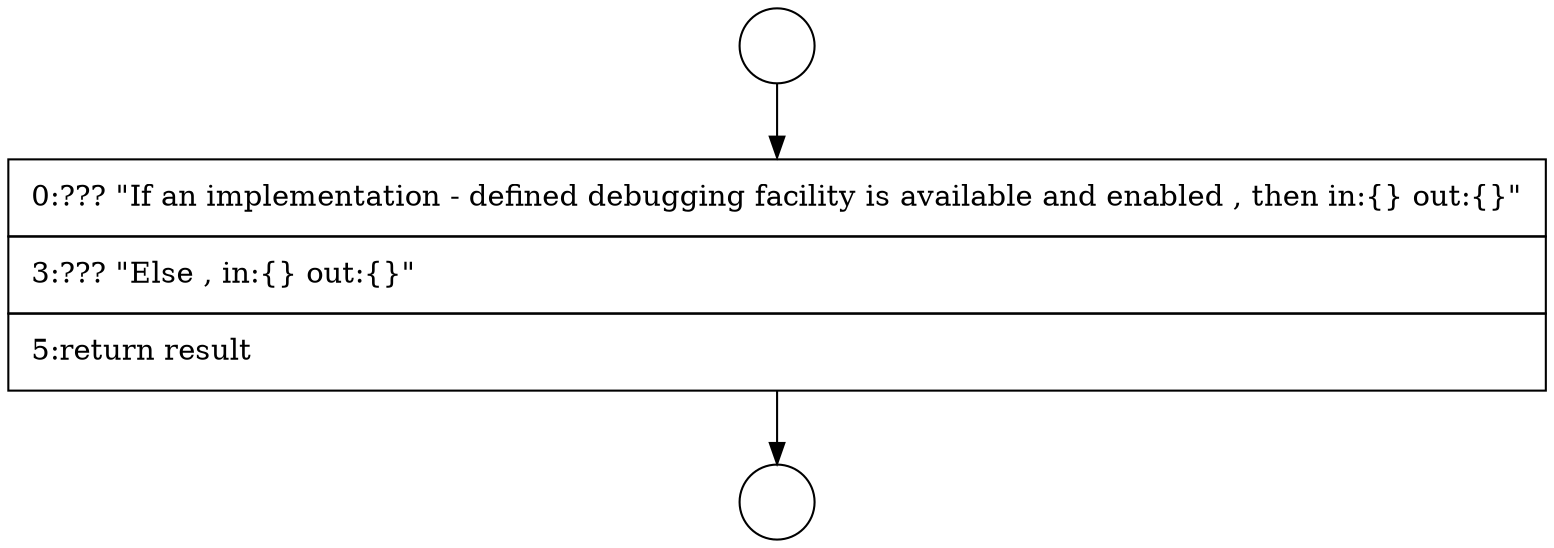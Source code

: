 digraph {
  node7664 [shape=circle label=" " color="black" fillcolor="white" style=filled]
  node7666 [shape=none, margin=0, label=<<font color="black">
    <table border="0" cellborder="1" cellspacing="0" cellpadding="10">
      <tr><td align="left">0:??? &quot;If an implementation - defined debugging facility is available and enabled , then in:{} out:{}&quot;</td></tr>
      <tr><td align="left">3:??? &quot;Else , in:{} out:{}&quot;</td></tr>
      <tr><td align="left">5:return result</td></tr>
    </table>
  </font>> color="black" fillcolor="white" style=filled]
  node7665 [shape=circle label=" " color="black" fillcolor="white" style=filled]
  node7664 -> node7666 [ color="black"]
  node7666 -> node7665 [ color="black"]
}
